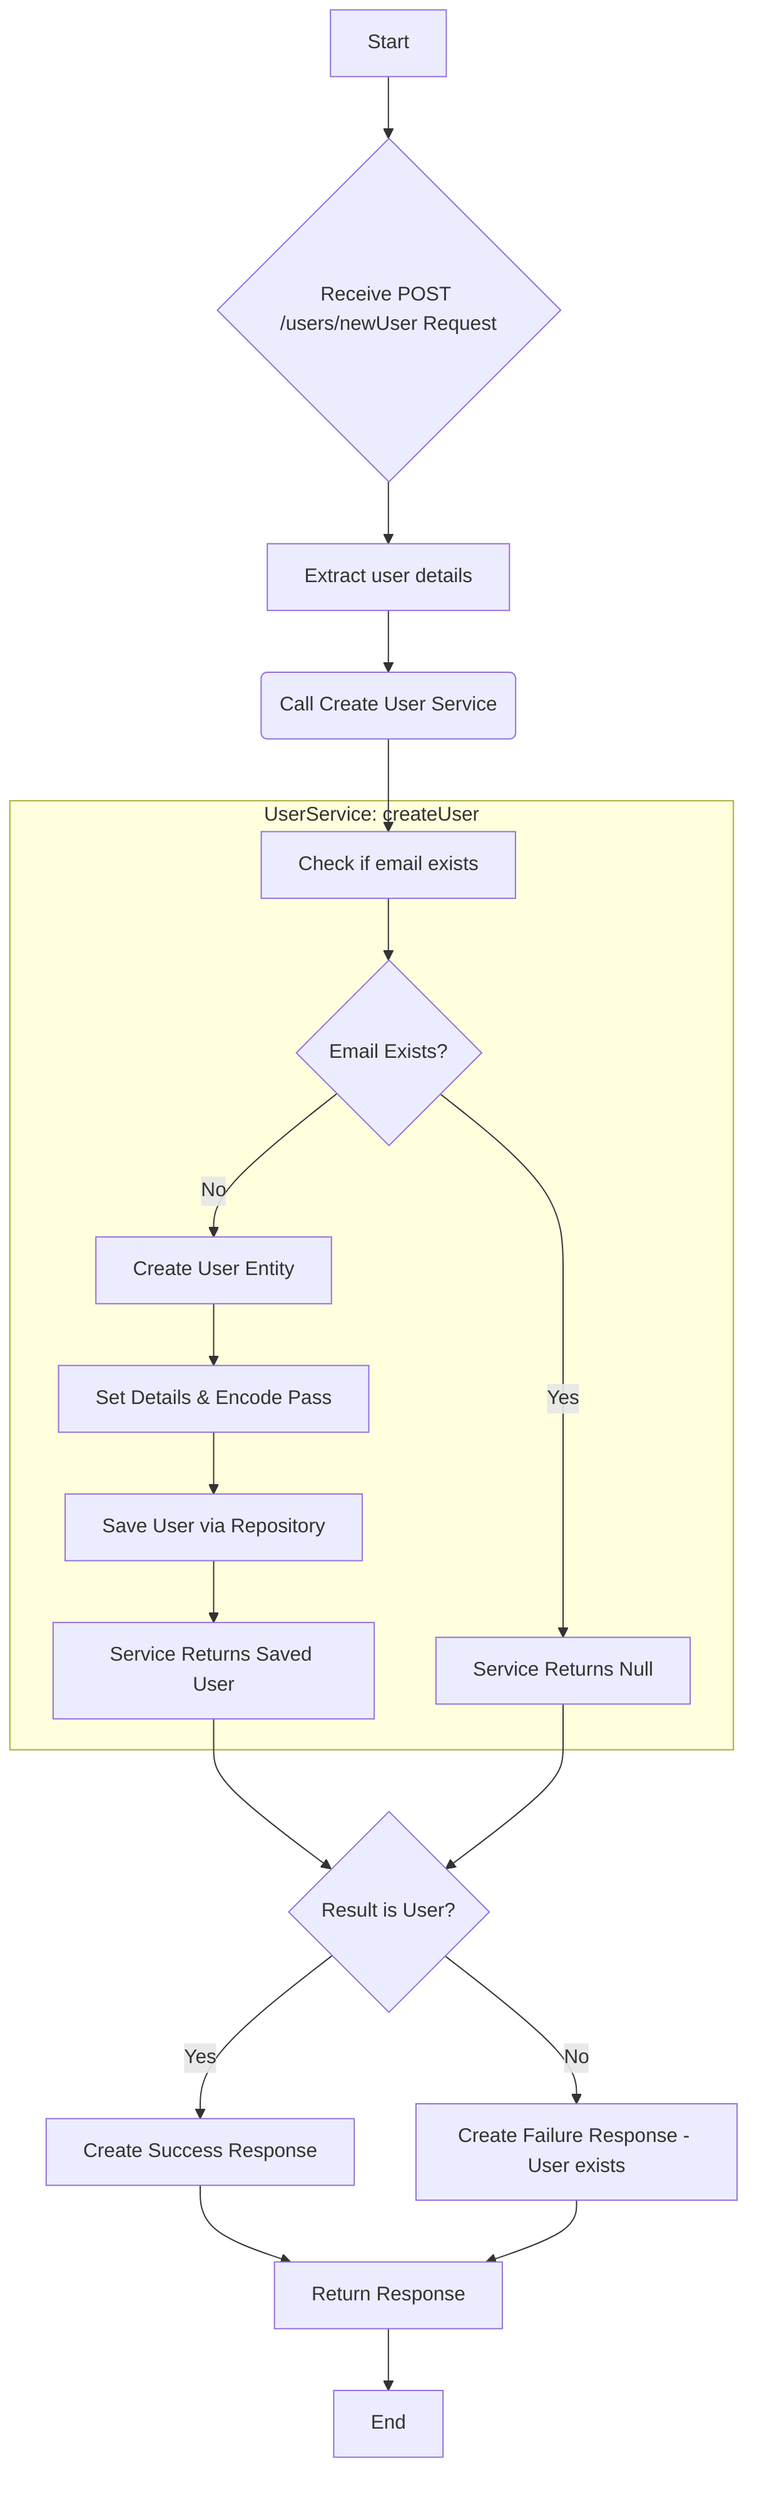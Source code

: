 graph TD

    A[Start] --> B{Receive POST /users/newUser Request};
    B --> C[Extract user details];
    C --> D(Call Create User Service);

subgraph "UserService: createUser"
E[Check if email exists] --> F{Email Exists?};
F -- Yes --> G[Service Returns Null];
F -- No --> H[Create User Entity];
H --> I[Set Details & Encode Pass];
I --> J[Save User via Repository];
J --> K[Service Returns Saved User];
end

D --> E;

K --> L{Result is User?};
G --> L;

L -- Yes --> M[Create Success Response];
L -- No --> N[Create Failure Response - User exists];
M --> O[Return Response];
N --> O;
O --> Z[End];